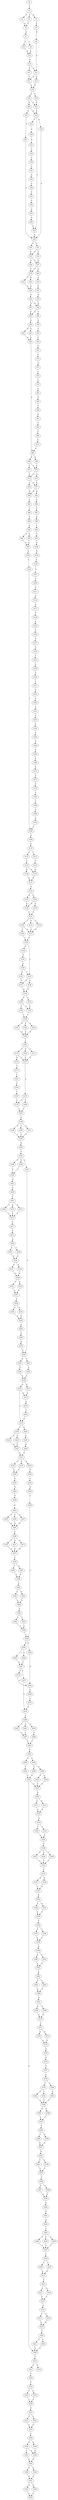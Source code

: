 strict digraph  {
	S0 -> S1 [ label = T ];
	S1 -> S2 [ label = A ];
	S1 -> S3 [ label = G ];
	S1 -> S4 [ label = C ];
	S2 -> S5 [ label = A ];
	S3 -> S6 [ label = C ];
	S4 -> S5 [ label = A ];
	S5 -> S7 [ label = A ];
	S6 -> S8 [ label = G ];
	S7 -> S9 [ label = G ];
	S7 -> S10 [ label = A ];
	S8 -> S11 [ label = A ];
	S9 -> S12 [ label = G ];
	S10 -> S12 [ label = G ];
	S11 -> S13 [ label = T ];
	S11 -> S14 [ label = C ];
	S12 -> S15 [ label = A ];
	S13 -> S16 [ label = G ];
	S14 -> S16 [ label = G ];
	S15 -> S11 [ label = A ];
	S15 -> S17 [ label = G ];
	S16 -> S18 [ label = G ];
	S16 -> S19 [ label = T ];
	S17 -> S13 [ label = T ];
	S18 -> S20 [ label = A ];
	S18 -> S21 [ label = C ];
	S19 -> S21 [ label = C ];
	S20 -> S22 [ label = G ];
	S20 -> S23 [ label = A ];
	S21 -> S22 [ label = G ];
	S22 -> S24 [ label = A ];
	S22 -> S25 [ label = T ];
	S22 -> S26 [ label = T ];
	S23 -> S27 [ label = G ];
	S24 -> S28 [ label = A ];
	S25 -> S29 [ label = A ];
	S26 -> S28 [ label = A ];
	S27 -> S28 [ label = A ];
	S28 -> S30 [ label = C ];
	S28 -> S31 [ label = A ];
	S29 -> S32 [ label = G ];
	S30 -> S33 [ label = T ];
	S31 -> S33 [ label = T ];
	S31 -> S34 [ label = C ];
	S32 -> S35 [ label = C ];
	S33 -> S36 [ label = T ];
	S33 -> S37 [ label = C ];
	S34 -> S37 [ label = C ];
	S35 -> S38 [ label = C ];
	S36 -> S39 [ label = T ];
	S37 -> S40 [ label = A ];
	S37 -> S39 [ label = T ];
	S38 -> S41 [ label = A ];
	S39 -> S42 [ label = G ];
	S39 -> S43 [ label = C ];
	S40 -> S44 [ label = A ];
	S41 -> S45 [ label = G ];
	S42 -> S46 [ label = A ];
	S43 -> S46 [ label = A ];
	S44 -> S47 [ label = C ];
	S45 -> S48 [ label = G ];
	S46 -> S49 [ label = A ];
	S47 -> S50 [ label = G ];
	S48 -> S51 [ label = C ];
	S49 -> S52 [ label = A ];
	S49 -> S53 [ label = G ];
	S50 -> S52 [ label = A ];
	S51 -> S54 [ label = G ];
	S52 -> S55 [ label = C ];
	S52 -> S56 [ label = C ];
	S53 -> S55 [ label = C ];
	S54 -> S57 [ label = A ];
	S55 -> S58 [ label = A ];
	S56 -> S59 [ label = G ];
	S57 -> S60 [ label = A ];
	S58 -> S61 [ label = A ];
	S58 -> S62 [ label = G ];
	S59 -> S63 [ label = T ];
	S60 -> S26 [ label = T ];
	S61 -> S64 [ label = A ];
	S62 -> S64 [ label = A ];
	S63 -> S65 [ label = C ];
	S64 -> S66 [ label = A ];
	S65 -> S67 [ label = G ];
	S66 -> S68 [ label = G ];
	S66 -> S69 [ label = A ];
	S67 -> S70 [ label = G ];
	S68 -> S71 [ label = A ];
	S68 -> S72 [ label = C ];
	S69 -> S72 [ label = C ];
	S70 -> S73 [ label = A ];
	S71 -> S74 [ label = G ];
	S72 -> S75 [ label = A ];
	S72 -> S74 [ label = G ];
	S73 -> S76 [ label = C ];
	S74 -> S77 [ label = A ];
	S74 -> S78 [ label = G ];
	S75 -> S77 [ label = A ];
	S76 -> S79 [ label = T ];
	S77 -> S80 [ label = G ];
	S77 -> S81 [ label = A ];
	S78 -> S80 [ label = G ];
	S79 -> S82 [ label = G ];
	S80 -> S83 [ label = A ];
	S81 -> S84 [ label = C ];
	S82 -> S85 [ label = G ];
	S83 -> S86 [ label = T ];
	S84 -> S87 [ label = T ];
	S85 -> S88 [ label = T ];
	S86 -> S89 [ label = G ];
	S87 -> S90 [ label = A ];
	S88 -> S91 [ label = A ];
	S89 -> S92 [ label = A ];
	S90 -> S93 [ label = T ];
	S91 -> S94 [ label = T ];
	S92 -> S95 [ label = A ];
	S92 -> S96 [ label = G ];
	S93 -> S97 [ label = T ];
	S94 -> S98 [ label = C ];
	S95 -> S99 [ label = A ];
	S96 -> S99 [ label = A ];
	S97 -> S100 [ label = G ];
	S98 -> S101 [ label = G ];
	S99 -> S102 [ label = A ];
	S100 -> S103 [ label = G ];
	S101 -> S66 [ label = A ];
	S102 -> S104 [ label = C ];
	S103 -> S105 [ label = A ];
	S104 -> S106 [ label = T ];
	S105 -> S107 [ label = G ];
	S106 -> S108 [ label = A ];
	S107 -> S109 [ label = C ];
	S108 -> S110 [ label = C ];
	S109 -> S111 [ label = A ];
	S110 -> S112 [ label = C ];
	S110 -> S113 [ label = T ];
	S111 -> S114 [ label = G ];
	S112 -> S115 [ label = A ];
	S113 -> S116 [ label = C ];
	S114 -> S117 [ label = G ];
	S115 -> S118 [ label = A ];
	S115 -> S119 [ label = G ];
	S116 -> S119 [ label = G ];
	S117 -> S120 [ label = T ];
	S118 -> S121 [ label = A ];
	S119 -> S121 [ label = A ];
	S120 -> S122 [ label = A ];
	S121 -> S123 [ label = A ];
	S122 -> S124 [ label = C ];
	S123 -> S125 [ label = A ];
	S123 -> S126 [ label = G ];
	S124 -> S127 [ label = A ];
	S125 -> S128 [ label = G ];
	S126 -> S128 [ label = G ];
	S126 -> S129 [ label = A ];
	S127 -> S130 [ label = T ];
	S128 -> S131 [ label = T ];
	S129 -> S131 [ label = T ];
	S130 -> S132 [ label = T ];
	S131 -> S133 [ label = G ];
	S131 -> S134 [ label = C ];
	S131 -> S135 [ label = T ];
	S132 -> S136 [ label = C ];
	S133 -> S137 [ label = A ];
	S134 -> S138 [ label = C ];
	S134 -> S137 [ label = A ];
	S135 -> S137 [ label = A ];
	S136 -> S139 [ label = C ];
	S137 -> S140 [ label = T ];
	S138 -> S140 [ label = T ];
	S139 -> S141 [ label = T ];
	S140 -> S142 [ label = G ];
	S140 -> S143 [ label = T ];
	S141 -> S144 [ label = G ];
	S142 -> S145 [ label = T ];
	S143 -> S146 [ label = C ];
	S143 -> S147 [ label = T ];
	S144 -> S148 [ label = G ];
	S145 -> S149 [ label = G ];
	S146 -> S150 [ label = G ];
	S147 -> S150 [ label = G ];
	S148 -> S151 [ label = A ];
	S149 -> S152 [ label = C ];
	S149 -> S143 [ label = T ];
	S150 -> S153 [ label = C ];
	S150 -> S154 [ label = T ];
	S151 -> S155 [ label = A ];
	S152 -> S147 [ label = T ];
	S153 -> S156 [ label = T ];
	S153 -> S157 [ label = C ];
	S154 -> S157 [ label = C ];
	S155 -> S158 [ label = G ];
	S156 -> S159 [ label = T ];
	S157 -> S159 [ label = T ];
	S158 -> S160 [ label = G ];
	S159 -> S161 [ label = G ];
	S159 -> S162 [ label = T ];
	S159 -> S163 [ label = A ];
	S160 -> S164 [ label = G ];
	S161 -> S165 [ label = G ];
	S162 -> S165 [ label = G ];
	S163 -> S165 [ label = G ];
	S164 -> S166 [ label = G ];
	S165 -> S167 [ label = T ];
	S166 -> S168 [ label = A ];
	S167 -> S169 [ label = G ];
	S167 -> S170 [ label = C ];
	S167 -> S171 [ label = T ];
	S168 -> S172 [ label = G ];
	S169 -> S173 [ label = C ];
	S170 -> S174 [ label = G ];
	S170 -> S173 [ label = C ];
	S171 -> S173 [ label = C ];
	S172 -> S175 [ label = A ];
	S173 -> S176 [ label = A ];
	S174 -> S177 [ label = T ];
	S175 -> S178 [ label = C ];
	S176 -> S179 [ label = T ];
	S176 -> S180 [ label = C ];
	S177 -> S181 [ label = T ];
	S178 -> S182 [ label = T ];
	S179 -> S183 [ label = C ];
	S180 -> S183 [ label = C ];
	S181 -> S184 [ label = C ];
	S182 -> S185 [ label = C ];
	S183 -> S186 [ label = G ];
	S184 -> S187 [ label = T ];
	S185 -> S188 [ label = G ];
	S186 -> S189 [ label = T ];
	S186 -> S190 [ label = A ];
	S186 -> S191 [ label = C ];
	S187 -> S179 [ label = T ];
	S188 -> S192 [ label = A ];
	S189 -> S193 [ label = T ];
	S190 -> S193 [ label = T ];
	S191 -> S193 [ label = T ];
	S192 -> S106 [ label = T ];
	S193 -> S194 [ label = A ];
	S194 -> S195 [ label = C ];
	S195 -> S196 [ label = T ];
	S195 -> S197 [ label = G ];
	S195 -> S198 [ label = C ];
	S196 -> S199 [ label = T ];
	S197 -> S200 [ label = T ];
	S198 -> S199 [ label = T ];
	S199 -> S201 [ label = G ];
	S200 -> S202 [ label = G ];
	S200 -> S203 [ label = T ];
	S201 -> S204 [ label = A ];
	S202 -> S205 [ label = C ];
	S203 -> S206 [ label = A ];
	S204 -> S207 [ label = C ];
	S205 -> S208 [ label = A ];
	S206 -> S208 [ label = A ];
	S207 -> S209 [ label = T ];
	S207 -> S210 [ label = C ];
	S207 -> S211 [ label = G ];
	S208 -> S212 [ label = A ];
	S208 -> S213 [ label = G ];
	S209 -> S214 [ label = T ];
	S210 -> S214 [ label = T ];
	S211 -> S214 [ label = T ];
	S212 -> S215 [ label = A ];
	S212 -> S216 [ label = A ];
	S213 -> S215 [ label = A ];
	S214 -> S217 [ label = C ];
	S215 -> S218 [ label = G ];
	S216 -> S219 [ label = C ];
	S216 -> S220 [ label = A ];
	S217 -> S221 [ label = C ];
	S218 -> S222 [ label = C ];
	S219 -> S223 [ label = A ];
	S219 -> S224 [ label = C ];
	S220 -> S225 [ label = G ];
	S221 -> S226 [ label = A ];
	S222 -> S216 [ label = A ];
	S223 -> S227 [ label = G ];
	S224 -> S227 [ label = G ];
	S225 -> S228 [ label = A ];
	S226 -> S229 [ label = T ];
	S226 -> S230 [ label = C ];
	S227 -> S231 [ label = A ];
	S228 -> S231 [ label = A ];
	S229 -> S232 [ label = G ];
	S230 -> S232 [ label = G ];
	S231 -> S233 [ label = T ];
	S231 -> S234 [ label = A ];
	S231 -> S235 [ label = C ];
	S232 -> S236 [ label = A ];
	S232 -> S237 [ label = C ];
	S233 -> S238 [ label = C ];
	S234 -> S239 [ label = G ];
	S235 -> S238 [ label = C ];
	S236 -> S240 [ label = G ];
	S237 -> S240 [ label = G ];
	S238 -> S241 [ label = A ];
	S239 -> S242 [ label = T ];
	S240 -> S243 [ label = A ];
	S240 -> S244 [ label = T ];
	S241 -> S245 [ label = G ];
	S242 -> S246 [ label = A ];
	S243 -> S247 [ label = C ];
	S244 -> S247 [ label = C ];
	S245 -> S248 [ label = G ];
	S246 -> S249 [ label = T ];
	S247 -> S250 [ label = A ];
	S248 -> S251 [ label = C ];
	S249 -> S252 [ label = T ];
	S250 -> S253 [ label = G ];
	S250 -> S254 [ label = A ];
	S251 -> S255 [ label = A ];
	S251 -> S256 [ label = T ];
	S251 -> S257 [ label = C ];
	S252 -> S258 [ label = A ];
	S252 -> S259 [ label = G ];
	S253 -> S260 [ label = A ];
	S254 -> S260 [ label = A ];
	S255 -> S261 [ label = A ];
	S256 -> S261 [ label = A ];
	S257 -> S261 [ label = A ];
	S258 -> S262 [ label = A ];
	S258 -> S263 [ label = C ];
	S259 -> S264 [ label = A ];
	S260 -> S265 [ label = A ];
	S261 -> S266 [ label = C ];
	S262 -> S267 [ label = A ];
	S263 -> S267 [ label = A ];
	S264 -> S268 [ label = A ];
	S265 -> S269 [ label = G ];
	S266 -> S270 [ label = T ];
	S266 -> S271 [ label = A ];
	S266 -> S272 [ label = G ];
	S267 -> S273 [ label = T ];
	S267 -> S274 [ label = C ];
	S268 -> S275 [ label = C ];
	S269 -> S276 [ label = A ];
	S270 -> S277 [ label = G ];
	S271 -> S277 [ label = G ];
	S272 -> S277 [ label = G ];
	S273 -> S278 [ label = G ];
	S274 -> S264 [ label = A ];
	S275 -> S278 [ label = G ];
	S276 -> S200 [ label = T ];
	S277 -> S279 [ label = T ];
	S278 -> S280 [ label = A ];
	S279 -> S281 [ label = G ];
	S279 -> S282 [ label = T ];
	S280 -> S283 [ label = A ];
	S280 -> S284 [ label = G ];
	S280 -> S285 [ label = C ];
	S281 -> S286 [ label = G ];
	S282 -> S286 [ label = G ];
	S283 -> S287 [ label = C ];
	S284 -> S288 [ label = A ];
	S285 -> S287 [ label = C ];
	S286 -> S289 [ label = A ];
	S287 -> S290 [ label = T ];
	S288 -> S290 [ label = T ];
	S289 -> S291 [ label = A ];
	S289 -> S292 [ label = G ];
	S290 -> S293 [ label = G ];
	S291 -> S294 [ label = A ];
	S292 -> S294 [ label = A ];
	S293 -> S295 [ label = C ];
	S293 -> S296 [ label = G ];
	S294 -> S297 [ label = A ];
	S295 -> S298 [ label = G ];
	S295 -> S299 [ label = A ];
	S296 -> S300 [ label = T ];
	S297 -> S301 [ label = T ];
	S297 -> S302 [ label = C ];
	S298 -> S303 [ label = C ];
	S298 -> S304 [ label = A ];
	S299 -> S305 [ label = G ];
	S300 -> S305 [ label = G ];
	S301 -> S306 [ label = C ];
	S302 -> S306 [ label = C ];
	S303 -> S307 [ label = C ];
	S304 -> S307 [ label = C ];
	S305 -> S308 [ label = A ];
	S305 -> S307 [ label = C ];
	S306 -> S252 [ label = T ];
	S307 -> S309 [ label = A ];
	S308 -> S310 [ label = T ];
	S309 -> S311 [ label = A ];
	S309 -> S312 [ label = G ];
	S310 -> S313 [ label = G ];
	S310 -> S314 [ label = A ];
	S311 -> S315 [ label = G ];
	S312 -> S315 [ label = G ];
	S313 -> S316 [ label = T ];
	S315 -> S318 [ label = A ];
	S316 -> S319 [ label = T ];
	S318 -> S320 [ label = T ];
	S318 -> S321 [ label = C ];
	S319 -> S322 [ label = T ];
	S319 -> S323 [ label = C ];
	S320 -> S324 [ label = C ];
	S321 -> S324 [ label = C ];
	S322 -> S325 [ label = T ];
	S323 -> S325 [ label = T ];
	S324 -> S326 [ label = T ];
	S325 -> S327 [ label = A ];
	S326 -> S328 [ label = G ];
	S326 -> S329 [ label = T ];
	S326 -> S330 [ label = C ];
	S327 -> S331 [ label = T ];
	S327 -> S332 [ label = C ];
	S328 -> S333 [ label = T ];
	S329 -> S333 [ label = T ];
	S330 -> S333 [ label = T ];
	S331 -> S334 [ label = C ];
	S332 -> S334 [ label = C ];
	S333 -> S335 [ label = C ];
	S334 -> S336 [ label = C ];
	S335 -> S337 [ label = A ];
	S335 -> S338 [ label = C ];
	S336 -> S339 [ label = A ];
	S336 -> S340 [ label = G ];
	S337 -> S341 [ label = A ];
	S338 -> S341 [ label = A ];
	S339 -> S342 [ label = A ];
	S339 -> S343 [ label = C ];
	S340 -> S342 [ label = A ];
	S341 -> S344 [ label = A ];
	S342 -> S345 [ label = G ];
	S343 -> S345 [ label = G ];
	S344 -> S346 [ label = A ];
	S344 -> S347 [ label = G ];
	S345 -> S348 [ label = A ];
	S345 -> S349 [ label = G ];
	S346 -> S350 [ label = T ];
	S347 -> S350 [ label = T ];
	S348 -> S351 [ label = A ];
	S349 -> S351 [ label = A ];
	S350 -> S352 [ label = T ];
	S351 -> S353 [ label = A ];
	S351 -> S354 [ label = G ];
	S352 -> S355 [ label = C ];
	S352 -> S356 [ label = T ];
	S353 -> S357 [ label = C ];
	S354 -> S357 [ label = C ];
	S355 -> S358 [ label = C ];
	S356 -> S358 [ label = C ];
	S358 -> S359 [ label = G ];
	S359 -> S360 [ label = A ];
	S359 -> S361 [ label = C ];
	S360 -> S362 [ label = A ];
	S361 -> S362 [ label = A ];
	S362 -> S363 [ label = A ];
	S363 -> S364 [ label = T ];
	S363 -> S365 [ label = C ];
	S364 -> S366 [ label = G ];
	S365 -> S366 [ label = G ];
	S366 -> S367 [ label = A ];
	S367 -> S368 [ label = G ];
	S367 -> S369 [ label = A ];
	S368 -> S370 [ label = A ];
	S369 -> S370 [ label = A ];
	S370 -> S371 [ label = T ];
	S371 -> S372 [ label = A ];
	S371 -> S373 [ label = G ];
	S372 -> S374 [ label = A ];
	S373 -> S374 [ label = A ];
	S374 -> S375 [ label = G ];
	S375 -> S376 [ label = G ];
	S376 -> S377 [ label = G ];
	S377 -> S378 [ label = A ];
	S378 -> S379 [ label = T ];
	S378 -> S380 [ label = C ];
	S379 -> S381 [ label = T ];
	S379 -> S382 [ label = C ];
	S380 -> S383 [ label = A ];
	S381 -> S384 [ label = T ];
	S382 -> S384 [ label = T ];
	S383 -> S384 [ label = T ];
	S384 -> S385 [ label = A ];
	S384 -> S386 [ label = G ];
	S385 -> S387 [ label = C ];
	S386 -> S387 [ label = C ];
	S387 -> S388 [ label = T ];
	S388 -> S389 [ label = T ];
	S388 -> S390 [ label = G ];
	S389 -> S391 [ label = G ];
	S390 -> S391 [ label = G ];
	S391 -> S392 [ label = G ];
	S392 -> S393 [ label = C ];
	S392 -> S394 [ label = G ];
	S393 -> S395 [ label = T ];
	S394 -> S395 [ label = T ];
	S395 -> S396 [ label = T ];
	S396 -> S397 [ label = T ];
	S396 -> S398 [ label = C ];
	S397 -> S399 [ label = C ];
	S398 -> S399 [ label = C ];
	S399 -> S400 [ label = G ];
	S400 -> S401 [ label = G ];
	S401 -> S402 [ label = A ];
	S402 -> S403 [ label = C ];
	S403 -> S404 [ label = T ];
	S403 -> S405 [ label = A ];
	S403 -> S406 [ label = C ];
	S404 -> S407 [ label = T ];
	S405 -> S407 [ label = T ];
	S406 -> S407 [ label = T ];
	S407 -> S408 [ label = C ];
	S408 -> S409 [ label = T ];
	S408 -> S410 [ label = C ];
	S409 -> S411 [ label = A ];
	S410 -> S411 [ label = A ];
	S411 -> S412 [ label = A ];
	S412 -> S413 [ label = A ];
	S412 -> S414 [ label = G ];
	S413 -> S415 [ label = T ];
	S414 -> S415 [ label = T ];
	S415 -> S416 [ label = A ];
	S416 -> S417 [ label = T ];
	S416 -> S418 [ label = C ];
	S417 -> S419 [ label = G ];
	S418 -> S419 [ label = G ];
	S419 -> S420 [ label = C ];
	S420 -> S421 [ label = T ];
	S420 -> S422 [ label = C ];
	S421 -> S308 [ label = A ];
	S422 -> S308 [ label = A ];
}
